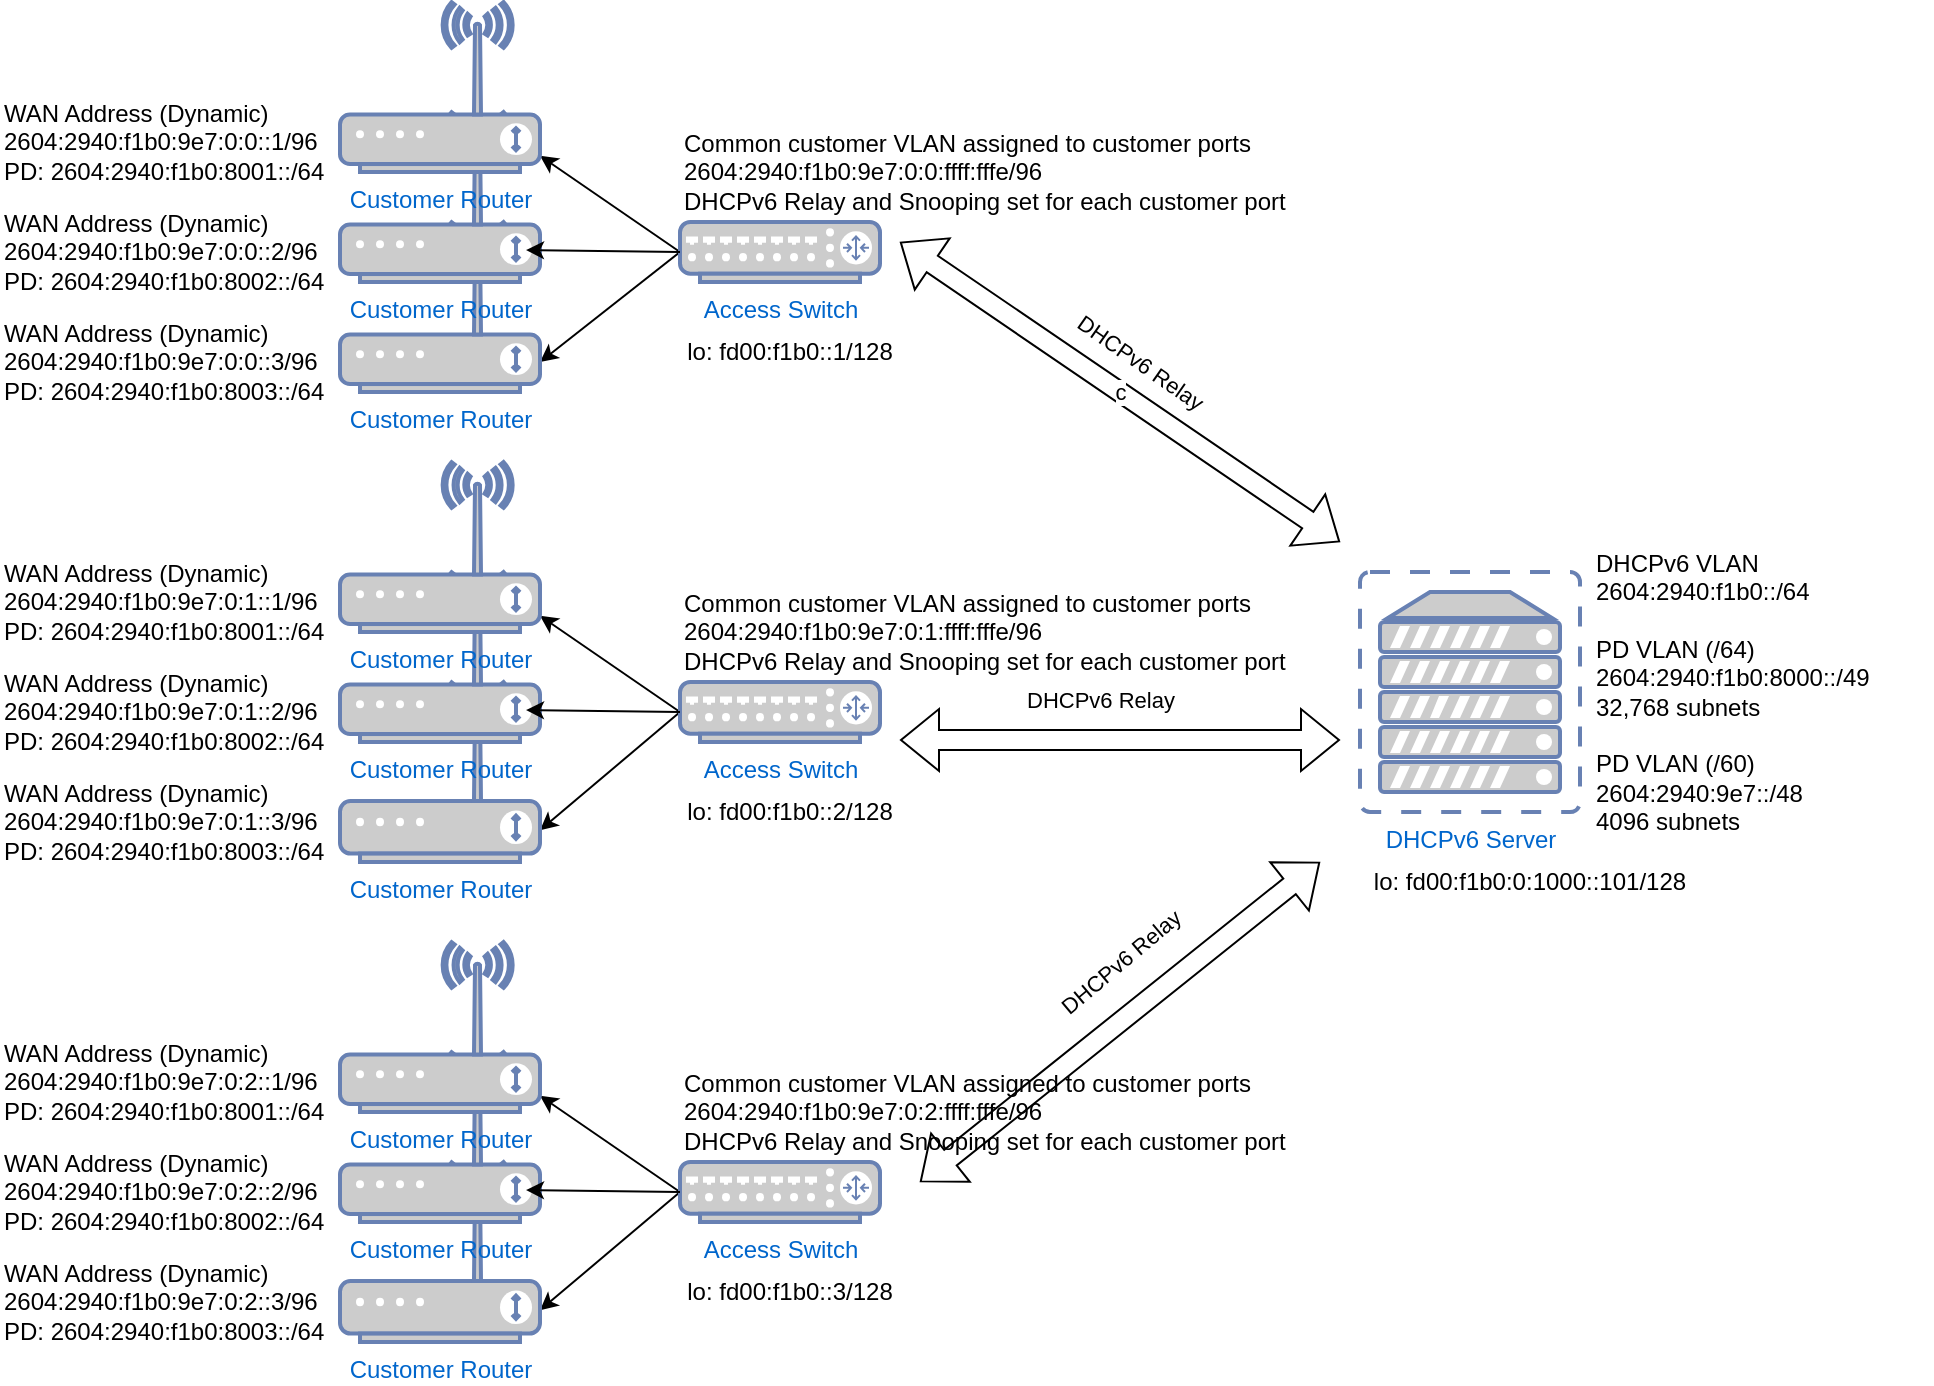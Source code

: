 <mxfile version="24.2.2" type="github">
  <diagram name="Page-1" id="d66fe2ae-3e9f-cf2f-6d29-e24063ad5d60">
    <mxGraphModel dx="2122" dy="1544" grid="1" gridSize="10" guides="1" tooltips="1" connect="1" arrows="1" fold="1" page="1" pageScale="1" pageWidth="1100" pageHeight="850" background="none" math="0" shadow="0">
      <root>
        <mxCell id="0" />
        <mxCell id="1" parent="0" />
        <mxCell id="mLJ67Mt6gOwtkgKKo30Z-1" value="DHCPv6 Server" style="fontColor=#0066CC;verticalAlign=top;verticalLabelPosition=bottom;labelPosition=center;align=center;html=1;outlineConnect=0;fillColor=#CCCCCC;strokeColor=#6881B3;gradientColor=none;gradientDirection=north;strokeWidth=2;shape=mxgraph.networks.virtual_server;" vertex="1" parent="1">
          <mxGeometry x="-350" y="285" width="110" height="120" as="geometry" />
        </mxCell>
        <mxCell id="mLJ67Mt6gOwtkgKKo30Z-20" style="edgeStyle=none;rounded=0;orthogonalLoop=1;jettySize=auto;html=1;exitX=0;exitY=0.5;exitDx=0;exitDy=0;exitPerimeter=0;" edge="1" parent="1" source="mLJ67Mt6gOwtkgKKo30Z-2" target="mLJ67Mt6gOwtkgKKo30Z-5">
          <mxGeometry relative="1" as="geometry">
            <mxPoint x="-600" y="80" as="targetPoint" />
          </mxGeometry>
        </mxCell>
        <mxCell id="mLJ67Mt6gOwtkgKKo30Z-22" style="edgeStyle=none;rounded=0;orthogonalLoop=1;jettySize=auto;html=1;exitX=0;exitY=0.5;exitDx=0;exitDy=0;exitPerimeter=0;entryX=1;entryY=0.824;entryDx=0;entryDy=0;entryPerimeter=0;" edge="1" parent="1" source="mLJ67Mt6gOwtkgKKo30Z-2" target="mLJ67Mt6gOwtkgKKo30Z-17">
          <mxGeometry relative="1" as="geometry" />
        </mxCell>
        <mxCell id="mLJ67Mt6gOwtkgKKo30Z-2" value="&lt;div&gt;Access Switch&lt;/div&gt;&lt;div&gt;&lt;br&gt;&lt;/div&gt;" style="fontColor=#0066CC;verticalAlign=top;verticalLabelPosition=bottom;labelPosition=center;align=center;html=1;outlineConnect=0;fillColor=#CCCCCC;strokeColor=#6881B3;gradientColor=none;gradientDirection=north;strokeWidth=2;shape=mxgraph.networks.router;" vertex="1" parent="1">
          <mxGeometry x="-690" y="110" width="100" height="30" as="geometry" />
        </mxCell>
        <mxCell id="mLJ67Mt6gOwtkgKKo30Z-11" value="&lt;div&gt;Common customer VLAN assigned to customer ports&lt;br&gt;&lt;/div&gt;&lt;div&gt;2604:2940:f1b0:9e7:0:0:ffff:fffe/96&lt;br&gt;&lt;/div&gt;&lt;div&gt;DHCPv6 Relay and Snooping set for each customer port&lt;br&gt;&lt;/div&gt;" style="text;strokeColor=none;align=left;fillColor=none;html=1;verticalAlign=middle;whiteSpace=wrap;rounded=0;" vertex="1" parent="1">
          <mxGeometry x="-690" y="70" width="330" height="30" as="geometry" />
        </mxCell>
        <mxCell id="mLJ67Mt6gOwtkgKKo30Z-12" value="&lt;div&gt;DHCPv6 VLAN&lt;/div&gt;&lt;div&gt;2604:2940:f1b0::/64&lt;br&gt;&lt;/div&gt;&lt;div&gt;&lt;br&gt;&lt;/div&gt;&lt;div&gt;PD VLAN (/64)&lt;br&gt;&lt;/div&gt;&lt;div&gt;2604:2940:f1b0:8000::/49&lt;br&gt;&lt;/div&gt;&lt;div&gt;32,768 subnets&lt;br&gt;&lt;/div&gt;&lt;div&gt;&lt;br&gt;&lt;/div&gt;&lt;div&gt;PD VLAN (/60)&lt;/div&gt;&lt;div&gt;2604:2940:9e7::/48&lt;br&gt;&lt;/div&gt;&lt;div&gt;4096 subnets&lt;br&gt;&lt;/div&gt;" style="text;strokeColor=none;align=left;fillColor=none;html=1;verticalAlign=middle;whiteSpace=wrap;rounded=0;" vertex="1" parent="1">
          <mxGeometry x="-234" y="330" width="170" height="30" as="geometry" />
        </mxCell>
        <mxCell id="mLJ67Mt6gOwtkgKKo30Z-15" value="&lt;div&gt;WAN Address (Dynamic)&lt;br&gt;&lt;/div&gt;&lt;div&gt;2604:2940:f1b0:9e7:0:0::1/96&lt;br&gt;&lt;/div&gt;&lt;div&gt;PD: 2604:2940:f1b0:8001::/64&lt;br&gt;&lt;/div&gt;" style="text;strokeColor=none;align=left;fillColor=none;html=1;verticalAlign=middle;whiteSpace=wrap;rounded=0;" vertex="1" parent="1">
          <mxGeometry x="-1030" y="55" width="170" height="30" as="geometry" />
        </mxCell>
        <mxCell id="mLJ67Mt6gOwtkgKKo30Z-16" value="&lt;div&gt;WAN Address (Dynamic)&lt;br&gt;&lt;/div&gt;&lt;div&gt;2604:2940:f1b0:9e7:0:0::2/96&lt;br&gt;&lt;/div&gt;&lt;div&gt;PD: 2604:2940:f1b0:8002::/64&lt;/div&gt;" style="text;strokeColor=none;align=left;fillColor=none;html=1;verticalAlign=middle;whiteSpace=wrap;rounded=0;" vertex="1" parent="1">
          <mxGeometry x="-1030" y="110" width="170" height="30" as="geometry" />
        </mxCell>
        <mxCell id="mLJ67Mt6gOwtkgKKo30Z-17" value="Customer Router" style="fontColor=#0066CC;verticalAlign=top;verticalLabelPosition=bottom;labelPosition=center;align=center;html=1;outlineConnect=0;fillColor=#CCCCCC;strokeColor=#6881B3;gradientColor=none;gradientDirection=north;strokeWidth=2;shape=mxgraph.networks.wireless_modem;" vertex="1" parent="1">
          <mxGeometry x="-860" y="110" width="100" height="85" as="geometry" />
        </mxCell>
        <mxCell id="mLJ67Mt6gOwtkgKKo30Z-18" value="&lt;div&gt;WAN Address (Dynamic)&lt;br&gt;&lt;/div&gt;&lt;div&gt;2604:2940:f1b0:9e7:0:0::3/96&lt;/div&gt;&lt;div&gt;PD: 2604:2940:f1b0:8003::/64&lt;/div&gt;" style="text;strokeColor=none;align=left;fillColor=none;html=1;verticalAlign=middle;whiteSpace=wrap;rounded=0;" vertex="1" parent="1">
          <mxGeometry x="-1030" y="165" width="170" height="30" as="geometry" />
        </mxCell>
        <mxCell id="mLJ67Mt6gOwtkgKKo30Z-6" value="Customer Router" style="fontColor=#0066CC;verticalAlign=top;verticalLabelPosition=bottom;labelPosition=center;align=center;html=1;outlineConnect=0;fillColor=#CCCCCC;strokeColor=#6881B3;gradientColor=none;gradientDirection=north;strokeWidth=2;shape=mxgraph.networks.wireless_modem;" vertex="1" parent="1">
          <mxGeometry x="-860" y="55" width="100" height="85" as="geometry" />
        </mxCell>
        <mxCell id="mLJ67Mt6gOwtkgKKo30Z-5" value="Customer Router" style="fontColor=#0066CC;verticalAlign=top;verticalLabelPosition=bottom;labelPosition=center;align=center;html=1;outlineConnect=0;fillColor=#CCCCCC;strokeColor=#6881B3;gradientColor=none;gradientDirection=north;strokeWidth=2;shape=mxgraph.networks.wireless_modem;" vertex="1" parent="1">
          <mxGeometry x="-860" width="100" height="85" as="geometry" />
        </mxCell>
        <mxCell id="mLJ67Mt6gOwtkgKKo30Z-21" style="edgeStyle=none;rounded=0;orthogonalLoop=1;jettySize=auto;html=1;exitX=0;exitY=0.5;exitDx=0;exitDy=0;exitPerimeter=0;entryX=0.93;entryY=0.812;entryDx=0;entryDy=0;entryPerimeter=0;" edge="1" parent="1" source="mLJ67Mt6gOwtkgKKo30Z-2" target="mLJ67Mt6gOwtkgKKo30Z-6">
          <mxGeometry relative="1" as="geometry">
            <mxPoint x="-680" y="190" as="targetPoint" />
          </mxGeometry>
        </mxCell>
        <mxCell id="mLJ67Mt6gOwtkgKKo30Z-78" style="edgeStyle=none;rounded=0;orthogonalLoop=1;jettySize=auto;html=1;exitX=0;exitY=0.5;exitDx=0;exitDy=0;exitPerimeter=0;" edge="1" parent="1" source="mLJ67Mt6gOwtkgKKo30Z-80" target="mLJ67Mt6gOwtkgKKo30Z-87">
          <mxGeometry relative="1" as="geometry">
            <mxPoint x="-600" y="310" as="targetPoint" />
          </mxGeometry>
        </mxCell>
        <mxCell id="mLJ67Mt6gOwtkgKKo30Z-79" style="edgeStyle=none;rounded=0;orthogonalLoop=1;jettySize=auto;html=1;exitX=0;exitY=0.5;exitDx=0;exitDy=0;exitPerimeter=0;entryX=1;entryY=0.824;entryDx=0;entryDy=0;entryPerimeter=0;" edge="1" parent="1" source="mLJ67Mt6gOwtkgKKo30Z-80" target="mLJ67Mt6gOwtkgKKo30Z-84">
          <mxGeometry relative="1" as="geometry" />
        </mxCell>
        <mxCell id="mLJ67Mt6gOwtkgKKo30Z-80" value="&lt;div&gt;Access Switch&lt;/div&gt;&lt;div&gt;&lt;br&gt;&lt;/div&gt;" style="fontColor=#0066CC;verticalAlign=top;verticalLabelPosition=bottom;labelPosition=center;align=center;html=1;outlineConnect=0;fillColor=#CCCCCC;strokeColor=#6881B3;gradientColor=none;gradientDirection=north;strokeWidth=2;shape=mxgraph.networks.router;" vertex="1" parent="1">
          <mxGeometry x="-690" y="340" width="100" height="30" as="geometry" />
        </mxCell>
        <mxCell id="mLJ67Mt6gOwtkgKKo30Z-81" value="&lt;div&gt;Common customer VLAN assigned to customer ports&lt;br&gt;&lt;/div&gt;&lt;div&gt;2604:2940:f1b0:9e7:0:1:ffff:fffe/96&lt;br&gt;&lt;/div&gt;&lt;div&gt;DHCPv6 Relay and Snooping set for each customer port&lt;br&gt;&lt;/div&gt;" style="text;strokeColor=none;align=left;fillColor=none;html=1;verticalAlign=middle;whiteSpace=wrap;rounded=0;" vertex="1" parent="1">
          <mxGeometry x="-690" y="300" width="330" height="30" as="geometry" />
        </mxCell>
        <mxCell id="mLJ67Mt6gOwtkgKKo30Z-82" value="&lt;div&gt;WAN Address (Dynamic)&lt;br&gt;&lt;/div&gt;&lt;div&gt;2604:2940:f1b0:9e7:0:1::1/96&lt;br&gt;&lt;/div&gt;&lt;div&gt;PD: 2604:2940:f1b0:8001::/64&lt;br&gt;&lt;/div&gt;" style="text;strokeColor=none;align=left;fillColor=none;html=1;verticalAlign=middle;whiteSpace=wrap;rounded=0;" vertex="1" parent="1">
          <mxGeometry x="-1030" y="285" width="170" height="30" as="geometry" />
        </mxCell>
        <mxCell id="mLJ67Mt6gOwtkgKKo30Z-83" value="&lt;div&gt;WAN Address (Dynamic)&lt;br&gt;&lt;/div&gt;&lt;div&gt;2604:2940:f1b0:9e7:0:1::2/96&lt;br&gt;&lt;/div&gt;&lt;div&gt;PD: 2604:2940:f1b0:8002::/64&lt;/div&gt;" style="text;strokeColor=none;align=left;fillColor=none;html=1;verticalAlign=middle;whiteSpace=wrap;rounded=0;" vertex="1" parent="1">
          <mxGeometry x="-1030" y="340" width="170" height="30" as="geometry" />
        </mxCell>
        <mxCell id="mLJ67Mt6gOwtkgKKo30Z-84" value="Customer Router" style="fontColor=#0066CC;verticalAlign=top;verticalLabelPosition=bottom;labelPosition=center;align=center;html=1;outlineConnect=0;fillColor=#CCCCCC;strokeColor=#6881B3;gradientColor=none;gradientDirection=north;strokeWidth=2;shape=mxgraph.networks.wireless_modem;" vertex="1" parent="1">
          <mxGeometry x="-860" y="340" width="100" height="90" as="geometry" />
        </mxCell>
        <mxCell id="mLJ67Mt6gOwtkgKKo30Z-85" value="&lt;div&gt;WAN Address (Dynamic)&lt;br&gt;&lt;/div&gt;&lt;div&gt;2604:2940:f1b0:9e7:0:1::3/96&lt;/div&gt;&lt;div&gt;PD: 2604:2940:f1b0:8003::/64&lt;/div&gt;" style="text;strokeColor=none;align=left;fillColor=none;html=1;verticalAlign=middle;whiteSpace=wrap;rounded=0;" vertex="1" parent="1">
          <mxGeometry x="-1030" y="395" width="170" height="30" as="geometry" />
        </mxCell>
        <mxCell id="mLJ67Mt6gOwtkgKKo30Z-86" value="Customer Router" style="fontColor=#0066CC;verticalAlign=top;verticalLabelPosition=bottom;labelPosition=center;align=center;html=1;outlineConnect=0;fillColor=#CCCCCC;strokeColor=#6881B3;gradientColor=none;gradientDirection=north;strokeWidth=2;shape=mxgraph.networks.wireless_modem;" vertex="1" parent="1">
          <mxGeometry x="-860" y="285" width="100" height="85" as="geometry" />
        </mxCell>
        <mxCell id="mLJ67Mt6gOwtkgKKo30Z-87" value="Customer Router" style="fontColor=#0066CC;verticalAlign=top;verticalLabelPosition=bottom;labelPosition=center;align=center;html=1;outlineConnect=0;fillColor=#CCCCCC;strokeColor=#6881B3;gradientColor=none;gradientDirection=north;strokeWidth=2;shape=mxgraph.networks.wireless_modem;" vertex="1" parent="1">
          <mxGeometry x="-860" y="230" width="100" height="85" as="geometry" />
        </mxCell>
        <mxCell id="mLJ67Mt6gOwtkgKKo30Z-88" style="edgeStyle=none;rounded=0;orthogonalLoop=1;jettySize=auto;html=1;exitX=0;exitY=0.5;exitDx=0;exitDy=0;exitPerimeter=0;entryX=0.93;entryY=0.812;entryDx=0;entryDy=0;entryPerimeter=0;" edge="1" parent="1" source="mLJ67Mt6gOwtkgKKo30Z-80" target="mLJ67Mt6gOwtkgKKo30Z-86">
          <mxGeometry relative="1" as="geometry">
            <mxPoint x="-680" y="420" as="targetPoint" />
          </mxGeometry>
        </mxCell>
        <mxCell id="mLJ67Mt6gOwtkgKKo30Z-89" style="edgeStyle=none;rounded=0;orthogonalLoop=1;jettySize=auto;html=1;exitX=0;exitY=0.5;exitDx=0;exitDy=0;exitPerimeter=0;" edge="1" parent="1" source="mLJ67Mt6gOwtkgKKo30Z-91" target="mLJ67Mt6gOwtkgKKo30Z-98">
          <mxGeometry relative="1" as="geometry">
            <mxPoint x="-600" y="550" as="targetPoint" />
          </mxGeometry>
        </mxCell>
        <mxCell id="mLJ67Mt6gOwtkgKKo30Z-90" style="edgeStyle=none;rounded=0;orthogonalLoop=1;jettySize=auto;html=1;exitX=0;exitY=0.5;exitDx=0;exitDy=0;exitPerimeter=0;entryX=1;entryY=0.824;entryDx=0;entryDy=0;entryPerimeter=0;" edge="1" parent="1" source="mLJ67Mt6gOwtkgKKo30Z-91" target="mLJ67Mt6gOwtkgKKo30Z-95">
          <mxGeometry relative="1" as="geometry" />
        </mxCell>
        <mxCell id="mLJ67Mt6gOwtkgKKo30Z-91" value="&lt;div&gt;Access Switch&lt;/div&gt;&lt;div&gt;&lt;br&gt;&lt;/div&gt;" style="fontColor=#0066CC;verticalAlign=top;verticalLabelPosition=bottom;labelPosition=center;align=center;html=1;outlineConnect=0;fillColor=#CCCCCC;strokeColor=#6881B3;gradientColor=none;gradientDirection=north;strokeWidth=2;shape=mxgraph.networks.router;" vertex="1" parent="1">
          <mxGeometry x="-690" y="580" width="100" height="30" as="geometry" />
        </mxCell>
        <mxCell id="mLJ67Mt6gOwtkgKKo30Z-92" value="&lt;div&gt;Common customer VLAN assigned to customer ports&lt;br&gt;&lt;/div&gt;&lt;div&gt;2604:2940:f1b0:9e7:0:2:ffff:fffe/96&lt;br&gt;&lt;/div&gt;&lt;div&gt;DHCPv6 Relay and Snooping set for each customer port&lt;br&gt;&lt;/div&gt;" style="text;strokeColor=none;align=left;fillColor=none;html=1;verticalAlign=middle;whiteSpace=wrap;rounded=0;" vertex="1" parent="1">
          <mxGeometry x="-690" y="540" width="330" height="30" as="geometry" />
        </mxCell>
        <mxCell id="mLJ67Mt6gOwtkgKKo30Z-93" value="&lt;div&gt;WAN Address (Dynamic)&lt;br&gt;&lt;/div&gt;&lt;div&gt;2604:2940:f1b0:9e7:0:2::1/96&lt;br&gt;&lt;/div&gt;&lt;div&gt;PD: 2604:2940:f1b0:8001::/64&lt;br&gt;&lt;/div&gt;" style="text;strokeColor=none;align=left;fillColor=none;html=1;verticalAlign=middle;whiteSpace=wrap;rounded=0;" vertex="1" parent="1">
          <mxGeometry x="-1030" y="525" width="170" height="30" as="geometry" />
        </mxCell>
        <mxCell id="mLJ67Mt6gOwtkgKKo30Z-94" value="&lt;div&gt;WAN Address (Dynamic)&lt;br&gt;&lt;/div&gt;&lt;div&gt;2604:2940:f1b0:9e7:0:2::2/96&lt;br&gt;&lt;/div&gt;&lt;div&gt;PD: 2604:2940:f1b0:8002::/64&lt;/div&gt;" style="text;strokeColor=none;align=left;fillColor=none;html=1;verticalAlign=middle;whiteSpace=wrap;rounded=0;" vertex="1" parent="1">
          <mxGeometry x="-1030" y="580" width="170" height="30" as="geometry" />
        </mxCell>
        <mxCell id="mLJ67Mt6gOwtkgKKo30Z-95" value="Customer Router" style="fontColor=#0066CC;verticalAlign=top;verticalLabelPosition=bottom;labelPosition=center;align=center;html=1;outlineConnect=0;fillColor=#CCCCCC;strokeColor=#6881B3;gradientColor=none;gradientDirection=north;strokeWidth=2;shape=mxgraph.networks.wireless_modem;" vertex="1" parent="1">
          <mxGeometry x="-860" y="580" width="100" height="90" as="geometry" />
        </mxCell>
        <mxCell id="mLJ67Mt6gOwtkgKKo30Z-96" value="&lt;div&gt;WAN Address (Dynamic)&lt;br&gt;&lt;/div&gt;&lt;div&gt;2604:2940:f1b0:9e7:0:2::3/96&lt;/div&gt;&lt;div&gt;PD: 2604:2940:f1b0:8003::/64&lt;/div&gt;" style="text;strokeColor=none;align=left;fillColor=none;html=1;verticalAlign=middle;whiteSpace=wrap;rounded=0;" vertex="1" parent="1">
          <mxGeometry x="-1030" y="635" width="170" height="30" as="geometry" />
        </mxCell>
        <mxCell id="mLJ67Mt6gOwtkgKKo30Z-97" value="Customer Router" style="fontColor=#0066CC;verticalAlign=top;verticalLabelPosition=bottom;labelPosition=center;align=center;html=1;outlineConnect=0;fillColor=#CCCCCC;strokeColor=#6881B3;gradientColor=none;gradientDirection=north;strokeWidth=2;shape=mxgraph.networks.wireless_modem;" vertex="1" parent="1">
          <mxGeometry x="-860" y="525" width="100" height="85" as="geometry" />
        </mxCell>
        <mxCell id="mLJ67Mt6gOwtkgKKo30Z-98" value="Customer Router" style="fontColor=#0066CC;verticalAlign=top;verticalLabelPosition=bottom;labelPosition=center;align=center;html=1;outlineConnect=0;fillColor=#CCCCCC;strokeColor=#6881B3;gradientColor=none;gradientDirection=north;strokeWidth=2;shape=mxgraph.networks.wireless_modem;" vertex="1" parent="1">
          <mxGeometry x="-860" y="470" width="100" height="85" as="geometry" />
        </mxCell>
        <mxCell id="mLJ67Mt6gOwtkgKKo30Z-99" style="edgeStyle=none;rounded=0;orthogonalLoop=1;jettySize=auto;html=1;exitX=0;exitY=0.5;exitDx=0;exitDy=0;exitPerimeter=0;entryX=0.93;entryY=0.812;entryDx=0;entryDy=0;entryPerimeter=0;" edge="1" parent="1" source="mLJ67Mt6gOwtkgKKo30Z-91" target="mLJ67Mt6gOwtkgKKo30Z-97">
          <mxGeometry relative="1" as="geometry">
            <mxPoint x="-680" y="660" as="targetPoint" />
          </mxGeometry>
        </mxCell>
        <mxCell id="mLJ67Mt6gOwtkgKKo30Z-106" value="lo: fd00:f1b0:0:1000::101/128" style="text;strokeColor=none;align=center;fillColor=none;html=1;verticalAlign=middle;whiteSpace=wrap;rounded=0;" vertex="1" parent="1">
          <mxGeometry x="-350" y="425" width="170" height="30" as="geometry" />
        </mxCell>
        <mxCell id="mLJ67Mt6gOwtkgKKo30Z-107" value="lo: fd00:f1b0::1/128" style="text;strokeColor=none;align=center;fillColor=none;html=1;verticalAlign=middle;whiteSpace=wrap;rounded=0;" vertex="1" parent="1">
          <mxGeometry x="-690" y="160" width="110" height="30" as="geometry" />
        </mxCell>
        <mxCell id="mLJ67Mt6gOwtkgKKo30Z-108" value="lo: fd00:f1b0::2/128" style="text;strokeColor=none;align=center;fillColor=none;html=1;verticalAlign=middle;whiteSpace=wrap;rounded=0;" vertex="1" parent="1">
          <mxGeometry x="-690" y="390" width="110" height="30" as="geometry" />
        </mxCell>
        <mxCell id="mLJ67Mt6gOwtkgKKo30Z-109" value="lo: fd00:f1b0::3/128" style="text;strokeColor=none;align=center;fillColor=none;html=1;verticalAlign=middle;whiteSpace=wrap;rounded=0;" vertex="1" parent="1">
          <mxGeometry x="-690" y="630" width="110" height="30" as="geometry" />
        </mxCell>
        <mxCell id="mLJ67Mt6gOwtkgKKo30Z-110" value="c" style="shape=flexArrow;endArrow=classic;startArrow=classic;html=1;rounded=0;" edge="1" parent="1">
          <mxGeometry width="100" height="100" relative="1" as="geometry">
            <mxPoint x="-580" y="120" as="sourcePoint" />
            <mxPoint x="-360" y="270" as="targetPoint" />
          </mxGeometry>
        </mxCell>
        <mxCell id="mLJ67Mt6gOwtkgKKo30Z-111" value="DHCPv6 Relay" style="edgeLabel;html=1;align=center;verticalAlign=middle;resizable=0;points=[];rotation=35;" vertex="1" connectable="0" parent="mLJ67Mt6gOwtkgKKo30Z-110">
          <mxGeometry x="0.29" y="-5" relative="1" as="geometry">
            <mxPoint x="-19" y="-41" as="offset" />
          </mxGeometry>
        </mxCell>
        <mxCell id="mLJ67Mt6gOwtkgKKo30Z-112" value="" style="shape=flexArrow;endArrow=classic;startArrow=classic;html=1;rounded=0;" edge="1" parent="1">
          <mxGeometry width="100" height="100" relative="1" as="geometry">
            <mxPoint x="-580" y="369" as="sourcePoint" />
            <mxPoint x="-360" y="369" as="targetPoint" />
          </mxGeometry>
        </mxCell>
        <mxCell id="mLJ67Mt6gOwtkgKKo30Z-113" value="DHCPv6 Relay" style="edgeLabel;html=1;align=center;verticalAlign=middle;resizable=0;points=[];rotation=0;" vertex="1" connectable="0" parent="mLJ67Mt6gOwtkgKKo30Z-112">
          <mxGeometry x="0.29" y="-5" relative="1" as="geometry">
            <mxPoint x="-42" y="-25" as="offset" />
          </mxGeometry>
        </mxCell>
        <mxCell id="mLJ67Mt6gOwtkgKKo30Z-114" value="" style="shape=flexArrow;endArrow=classic;startArrow=classic;html=1;rounded=0;" edge="1" parent="1">
          <mxGeometry width="100" height="100" relative="1" as="geometry">
            <mxPoint x="-570" y="590" as="sourcePoint" />
            <mxPoint x="-370" y="430" as="targetPoint" />
          </mxGeometry>
        </mxCell>
        <mxCell id="mLJ67Mt6gOwtkgKKo30Z-115" value="DHCPv6 Relay" style="edgeLabel;html=1;align=center;verticalAlign=middle;resizable=0;points=[];rotation=-40;" vertex="1" connectable="0" parent="mLJ67Mt6gOwtkgKKo30Z-114">
          <mxGeometry x="0.29" y="-5" relative="1" as="geometry">
            <mxPoint x="-32" y="-11" as="offset" />
          </mxGeometry>
        </mxCell>
      </root>
    </mxGraphModel>
  </diagram>
</mxfile>
